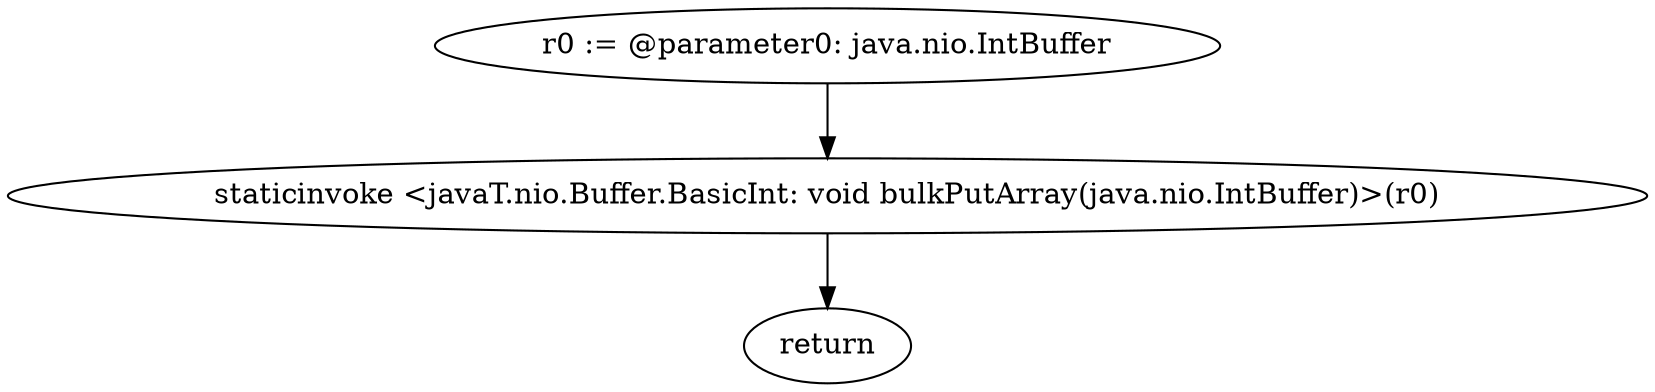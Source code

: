 digraph "unitGraph" {
    "r0 := @parameter0: java.nio.IntBuffer"
    "staticinvoke <javaT.nio.Buffer.BasicInt: void bulkPutArray(java.nio.IntBuffer)>(r0)"
    "return"
    "r0 := @parameter0: java.nio.IntBuffer"->"staticinvoke <javaT.nio.Buffer.BasicInt: void bulkPutArray(java.nio.IntBuffer)>(r0)";
    "staticinvoke <javaT.nio.Buffer.BasicInt: void bulkPutArray(java.nio.IntBuffer)>(r0)"->"return";
}
